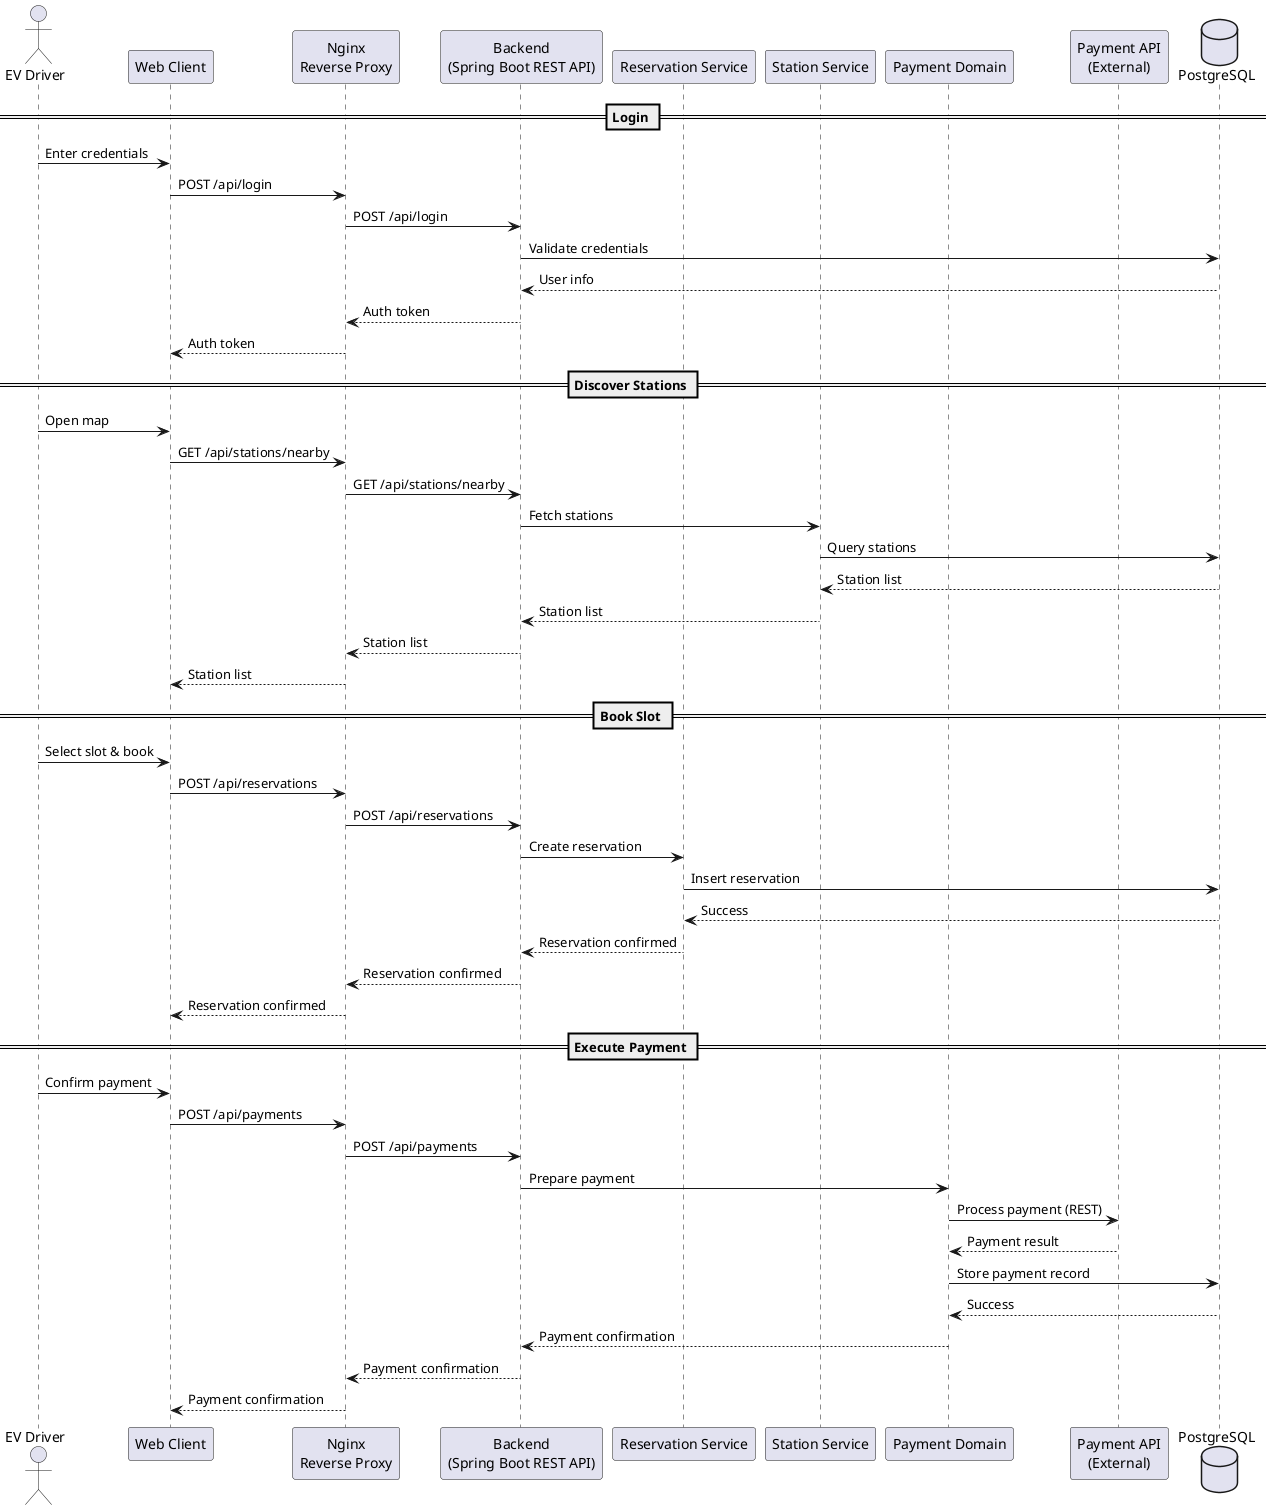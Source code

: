 @startuml EV Driver - Book Charging Slot & Payment

actor "EV Driver" as Driver
participant "Web Client" as Web
participant "Nginx\nReverse Proxy" as Nginx
participant "Backend\n(Spring Boot REST API)" as Backend
participant "Reservation Service" as Reservation
participant "Station Service" as Station
participant "Payment Domain" as PaymentDomain
participant "Payment API\n(External)" as PaymentAPI
database "PostgreSQL" as DB

== Login ==
Driver -> Web : Enter credentials
Web -> Nginx : POST /api/login
Nginx -> Backend : POST /api/login
Backend -> DB : Validate credentials
DB --> Backend : User info
Backend --> Nginx : Auth token
Nginx --> Web : Auth token

== Discover Stations ==
Driver -> Web : Open map
Web -> Nginx : GET /api/stations/nearby
Nginx -> Backend : GET /api/stations/nearby
Backend -> Station : Fetch stations
Station -> DB : Query stations
DB --> Station : Station list
Station --> Backend : Station list
Backend --> Nginx : Station list
Nginx --> Web : Station list

== Book Slot ==
Driver -> Web : Select slot & book
Web -> Nginx : POST /api/reservations
Nginx -> Backend : POST /api/reservations
Backend -> Reservation : Create reservation
Reservation -> DB : Insert reservation
DB --> Reservation : Success
Reservation --> Backend : Reservation confirmed
Backend --> Nginx : Reservation confirmed
Nginx --> Web : Reservation confirmed

== Execute Payment ==
Driver -> Web : Confirm payment
Web -> Nginx : POST /api/payments
Nginx -> Backend : POST /api/payments
Backend -> PaymentDomain : Prepare payment
PaymentDomain -> PaymentAPI : Process payment (REST)
PaymentAPI --> PaymentDomain : Payment result
PaymentDomain -> DB : Store payment record
DB --> PaymentDomain : Success
PaymentDomain --> Backend : Payment confirmation
Backend --> Nginx : Payment confirmation
Nginx --> Web : Payment confirmation

@enduml